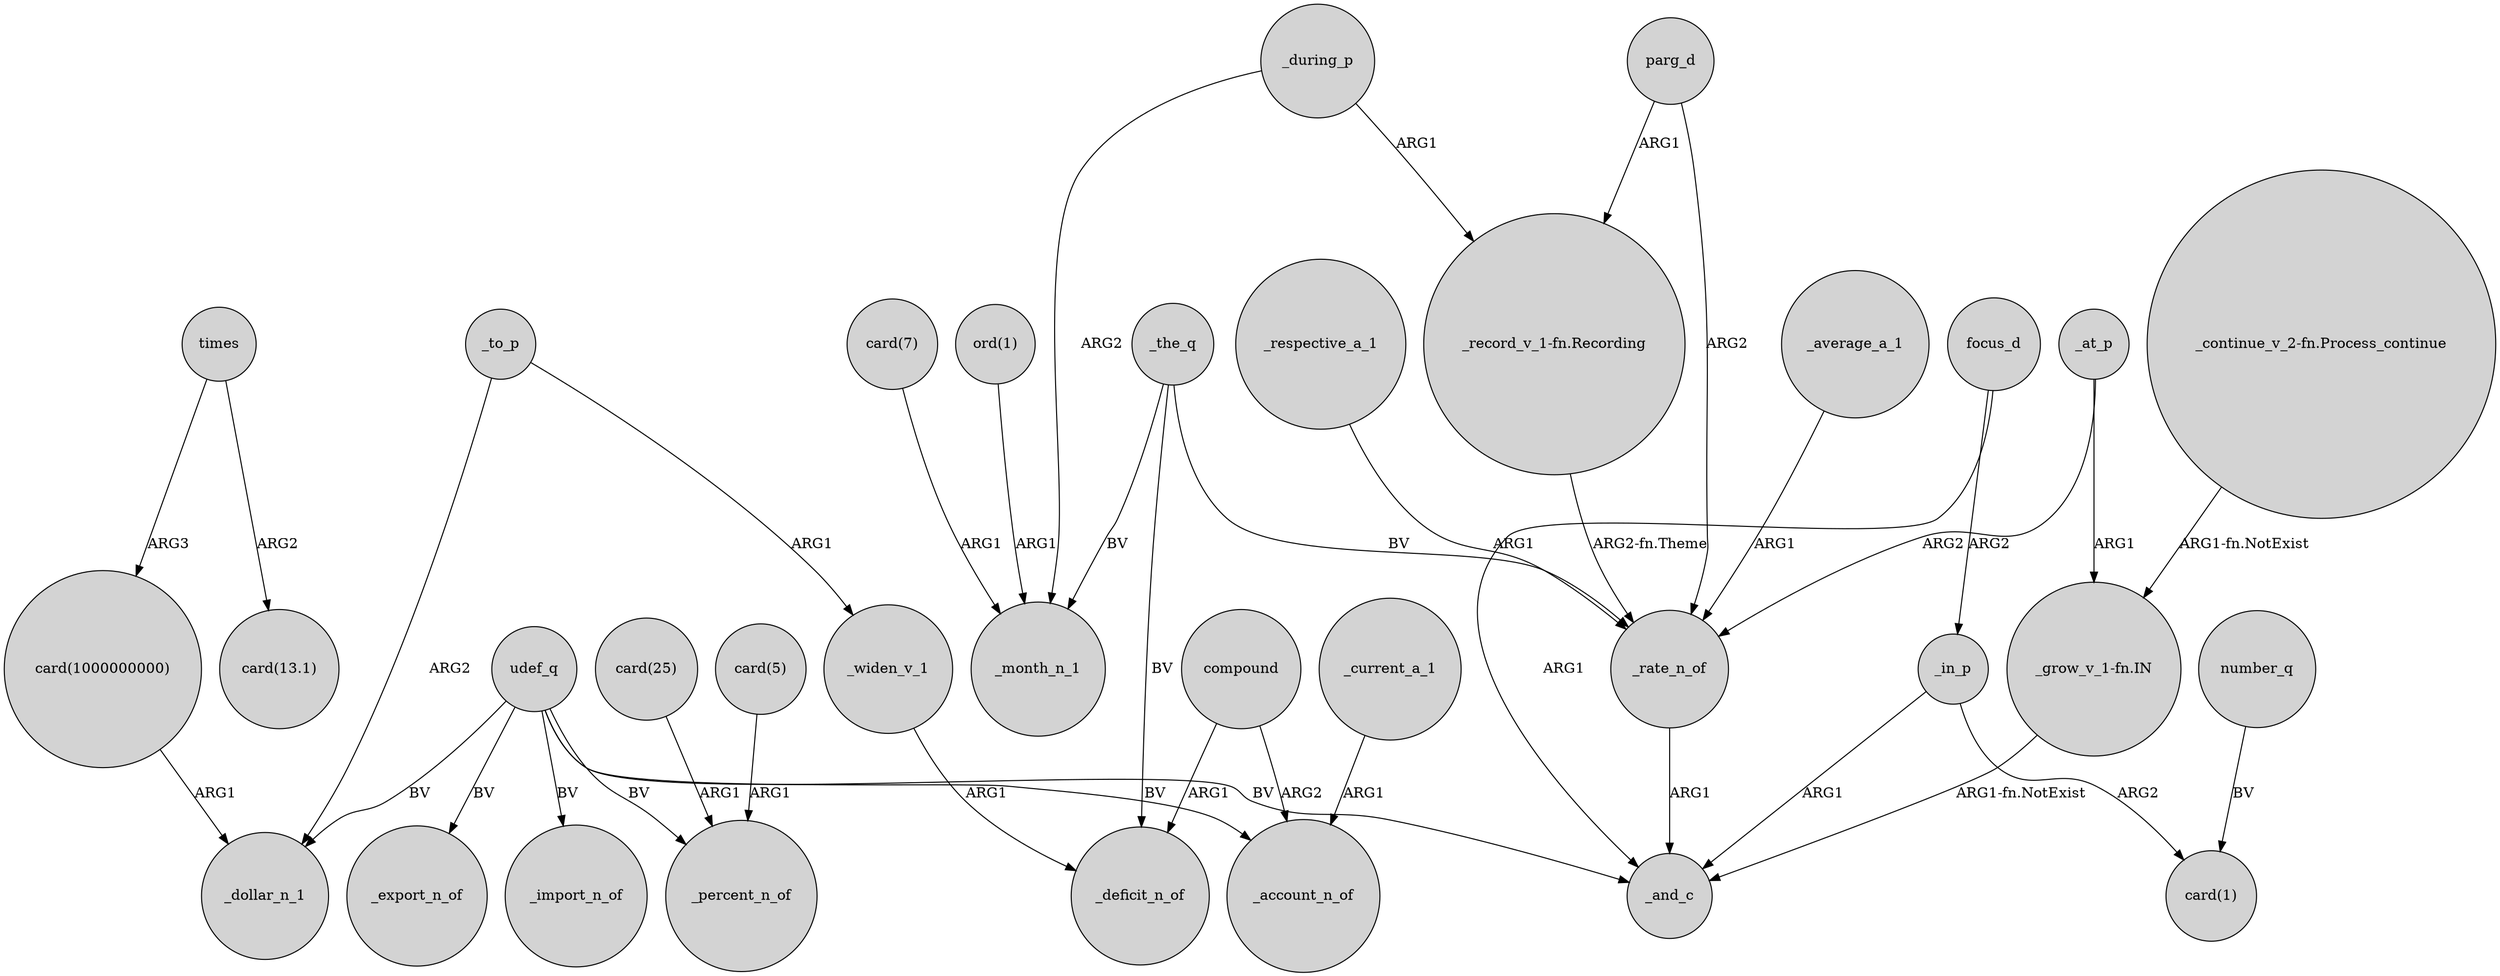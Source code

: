 digraph {
	node [shape=circle style=filled]
	_to_p -> _dollar_n_1 [label=ARG2]
	_at_p -> _rate_n_of [label=ARG2]
	"card(25)" -> _percent_n_of [label=ARG1]
	_to_p -> _widen_v_1 [label=ARG1]
	"_continue_v_2-fn.Process_continue" -> "_grow_v_1-fn.IN" [label="ARG1-fn.NotExist"]
	"_grow_v_1-fn.IN" -> _and_c [label="ARG1-fn.NotExist"]
	"_record_v_1-fn.Recording" -> _rate_n_of [label="ARG2-fn.Theme"]
	_during_p -> "_record_v_1-fn.Recording" [label=ARG1]
	_the_q -> _rate_n_of [label=BV]
	times -> "card(1000000000)" [label=ARG3]
	_at_p -> "_grow_v_1-fn.IN" [label=ARG1]
	parg_d -> "_record_v_1-fn.Recording" [label=ARG1]
	_the_q -> _month_n_1 [label=BV]
	_during_p -> _month_n_1 [label=ARG2]
	_in_p -> _and_c [label=ARG1]
	compound -> _deficit_n_of [label=ARG1]
	compound -> _account_n_of [label=ARG2]
	focus_d -> _and_c [label=ARG1]
	udef_q -> _account_n_of [label=BV]
	_in_p -> "card(1)" [label=ARG2]
	"card(5)" -> _percent_n_of [label=ARG1]
	udef_q -> _export_n_of [label=BV]
	"card(7)" -> _month_n_1 [label=ARG1]
	udef_q -> _import_n_of [label=BV]
	number_q -> "card(1)" [label=BV]
	_current_a_1 -> _account_n_of [label=ARG1]
	_average_a_1 -> _rate_n_of [label=ARG1]
	_rate_n_of -> _and_c [label=ARG1]
	_the_q -> _deficit_n_of [label=BV]
	udef_q -> _dollar_n_1 [label=BV]
	_respective_a_1 -> _rate_n_of [label=ARG1]
	udef_q -> _percent_n_of [label=BV]
	"ord(1)" -> _month_n_1 [label=ARG1]
	"card(1000000000)" -> _dollar_n_1 [label=ARG1]
	times -> "card(13.1)" [label=ARG2]
	udef_q -> _and_c [label=BV]
	parg_d -> _rate_n_of [label=ARG2]
	_widen_v_1 -> _deficit_n_of [label=ARG1]
	focus_d -> _in_p [label=ARG2]
}
